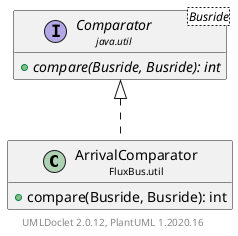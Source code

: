 @startuml
    set namespaceSeparator none
    hide empty fields
    hide empty methods

    class "<size:14>ArrivalComparator\n<size:10>FluxBus.util" as FluxBus.util.ArrivalComparator [[ArrivalComparator.html]] {
        +compare(Busride, Busride): int
    }

    interface "<size:14>Comparator\n<size:10>java.util" as java.util.Comparator<Busride> {
        {abstract} +compare(Busride, Busride): int
    }

    java.util.Comparator <|.. FluxBus.util.ArrivalComparator

    center footer UMLDoclet 2.0.12, PlantUML 1.2020.16
@enduml
